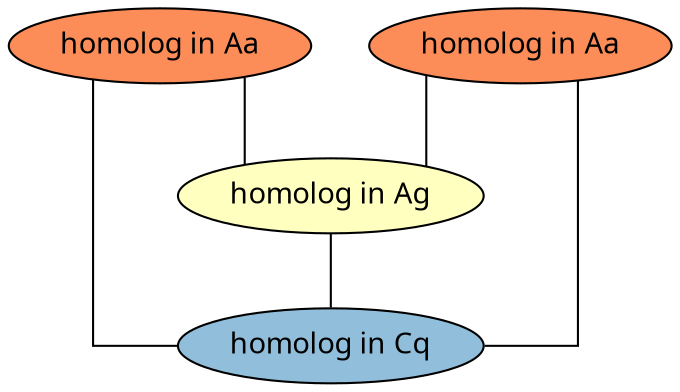 graph nway_NOT_one2one {
    graph [splines=ortho];
    
    node [style=filled,colorscheme=rdylbu3,penwidth=1.0,fontname="DroidSans.ttf"];

    Ag_homolog   [label="homolog in Ag", fillcolor = 2];
    Cq_homolog   [label="homolog in Cq", fillcolor = 3];
    Aa_homolog_1 [label="homolog in Aa", fillcolor = 1];
    Aa_homolog_2 [label="homolog in Aa", fillcolor = 1];
    

    Ag_homolog   -- Cq_homolog;
    Aa_homolog_1 -- Ag_homolog;
    Aa_homolog_1 -- Cq_homolog;
    Aa_homolog_2 -- Ag_homolog;
    Aa_homolog_2 -- Cq_homolog;
    
}